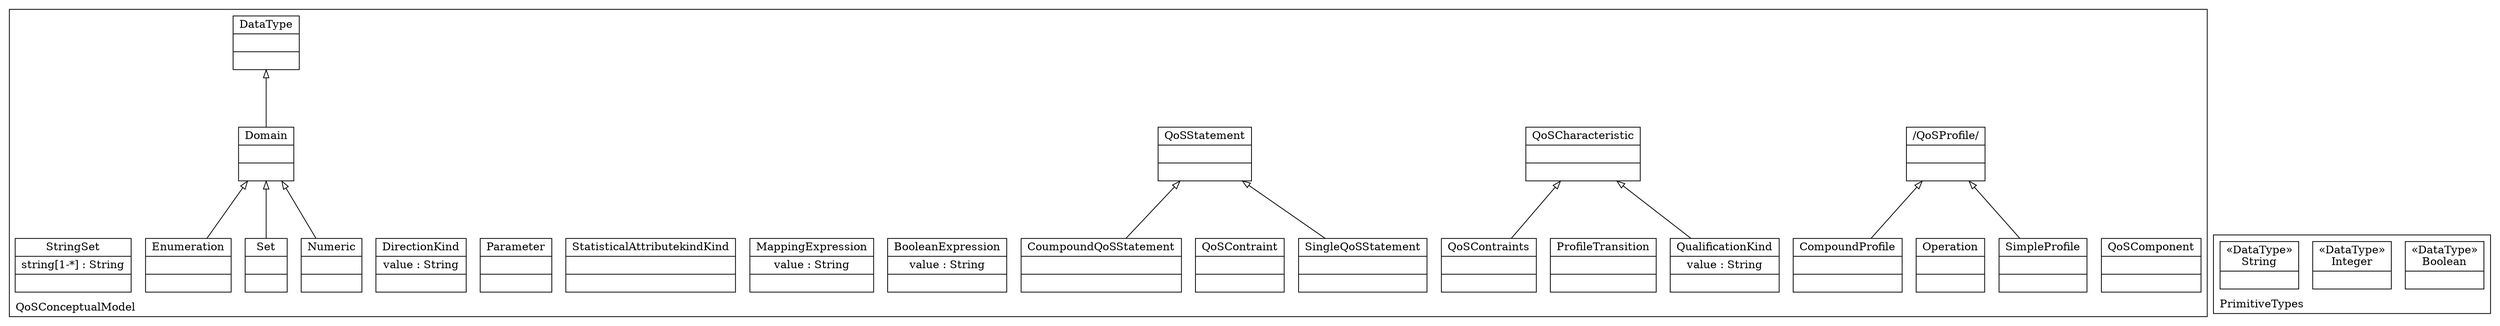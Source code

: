 digraph "KM3 Model in DOT" {
graph[rankdir=BT,labeljust=l,labelloc=t,nodeSep=0.75,compound=true];
 subgraph "cluster_QoSConceptualModel"{
labelloc=t
color=black
label=QoSConceptualModel
 node[shape=record];
QoSComponent[label="{QoSComponent| | }"]
;
 node[shape=record];
QoSProfile[label="{/QoSProfile/| | }"]
;
 node[shape=record];
QoSContraints[label="{QoSContraints| | }"]
 QoSContraints->QoSCharacteristic[arrowhead=onormal,group=QoSCharacteristic,minlen=2,constraint=true,]
;
 node[shape=record];
Operation[label="{Operation| | }"]
;
 node[shape=record];
CompoundProfile[label="{CompoundProfile| | }"]
 CompoundProfile->QoSProfile[arrowhead=onormal,group=QoSProfile,minlen=2,constraint=true,]
;
 node[shape=record];
SimpleProfile[label="{SimpleProfile| | }"]
 SimpleProfile->QoSProfile[arrowhead=onormal,group=QoSProfile,minlen=2,constraint=true,]
;
 node[shape=record];
ProfileTransition[label="{ProfileTransition| | }"]
;
 node[shape=record];
QoSStatement[label="{QoSStatement| | }"]
;
 node[shape=record];
SingleQoSStatement[label="{SingleQoSStatement| | }"]
 SingleQoSStatement->QoSStatement[arrowhead=onormal,group=QoSStatement,minlen=2,constraint=true,]
;
 node[shape=record];
CoumpoundQoSStatement[label="{CoumpoundQoSStatement| | }"]
 CoumpoundQoSStatement->QoSStatement[arrowhead=onormal,group=QoSStatement,minlen=2,constraint=true,]
;
 node[shape=record];
QoSContraint[label="{QoSContraint| | }"]
;
 node[shape=record];
QualificationKind[label="{QualificationKind|value : String| }"]
 QualificationKind->QoSCharacteristic[arrowhead=onormal,group=QoSCharacteristic,minlen=2,constraint=true,]
;
 node[shape=record];
QoSCharacteristic[label="{QoSCharacteristic| | }"]
;
 node[shape=record];
BooleanExpression[label="{BooleanExpression|value : String| }"]
;
 node[shape=record];
MappingExpression[label="{MappingExpression|value : String| }"]
;
 node[shape=record];
StatisticalAttributekindKind[label="{StatisticalAttributekindKind| | }"]
;
 node[shape=record];
Parameter[label="{Parameter| | }"]
;
 node[shape=record];
DataType[label="{DataType| | }"]
;
 node[shape=record];
Domain[label="{Domain| | }"]
 Domain->DataType[arrowhead=onormal,group=DataType,minlen=2,constraint=true,]
;
 node[shape=record];
DirectionKind[label="{DirectionKind|value : String| }"]
;
 node[shape=record];
Numeric[label="{Numeric| | }"]
 Numeric->Domain[arrowhead=onormal,group=Domain,minlen=2,constraint=true,]
;
 node[shape=record];
Set[label="{Set| | }"]
 Set->Domain[arrowhead=onormal,group=Domain,minlen=2,constraint=true,]
;
 node[shape=record];
Enumeration[label="{Enumeration| | }"]
 Enumeration->Domain[arrowhead=onormal,group=Domain,minlen=2,constraint=true,]
;
 node[shape=record];
StringSet[label="{StringSet|string[1-*] : String| }"]
;

} subgraph "cluster_PrimitiveTypes"{
labelloc=t
color=black
label=PrimitiveTypes
 node[shape=record];
Boolean[label="{&#171;DataType&#187;\nBoolean|}"]
;
 node[shape=record];
Integer[label="{&#171;DataType&#187;\nInteger|}"]
;
 node[shape=record];
String[label="{&#171;DataType&#187;\nString|}"]
;

}
}